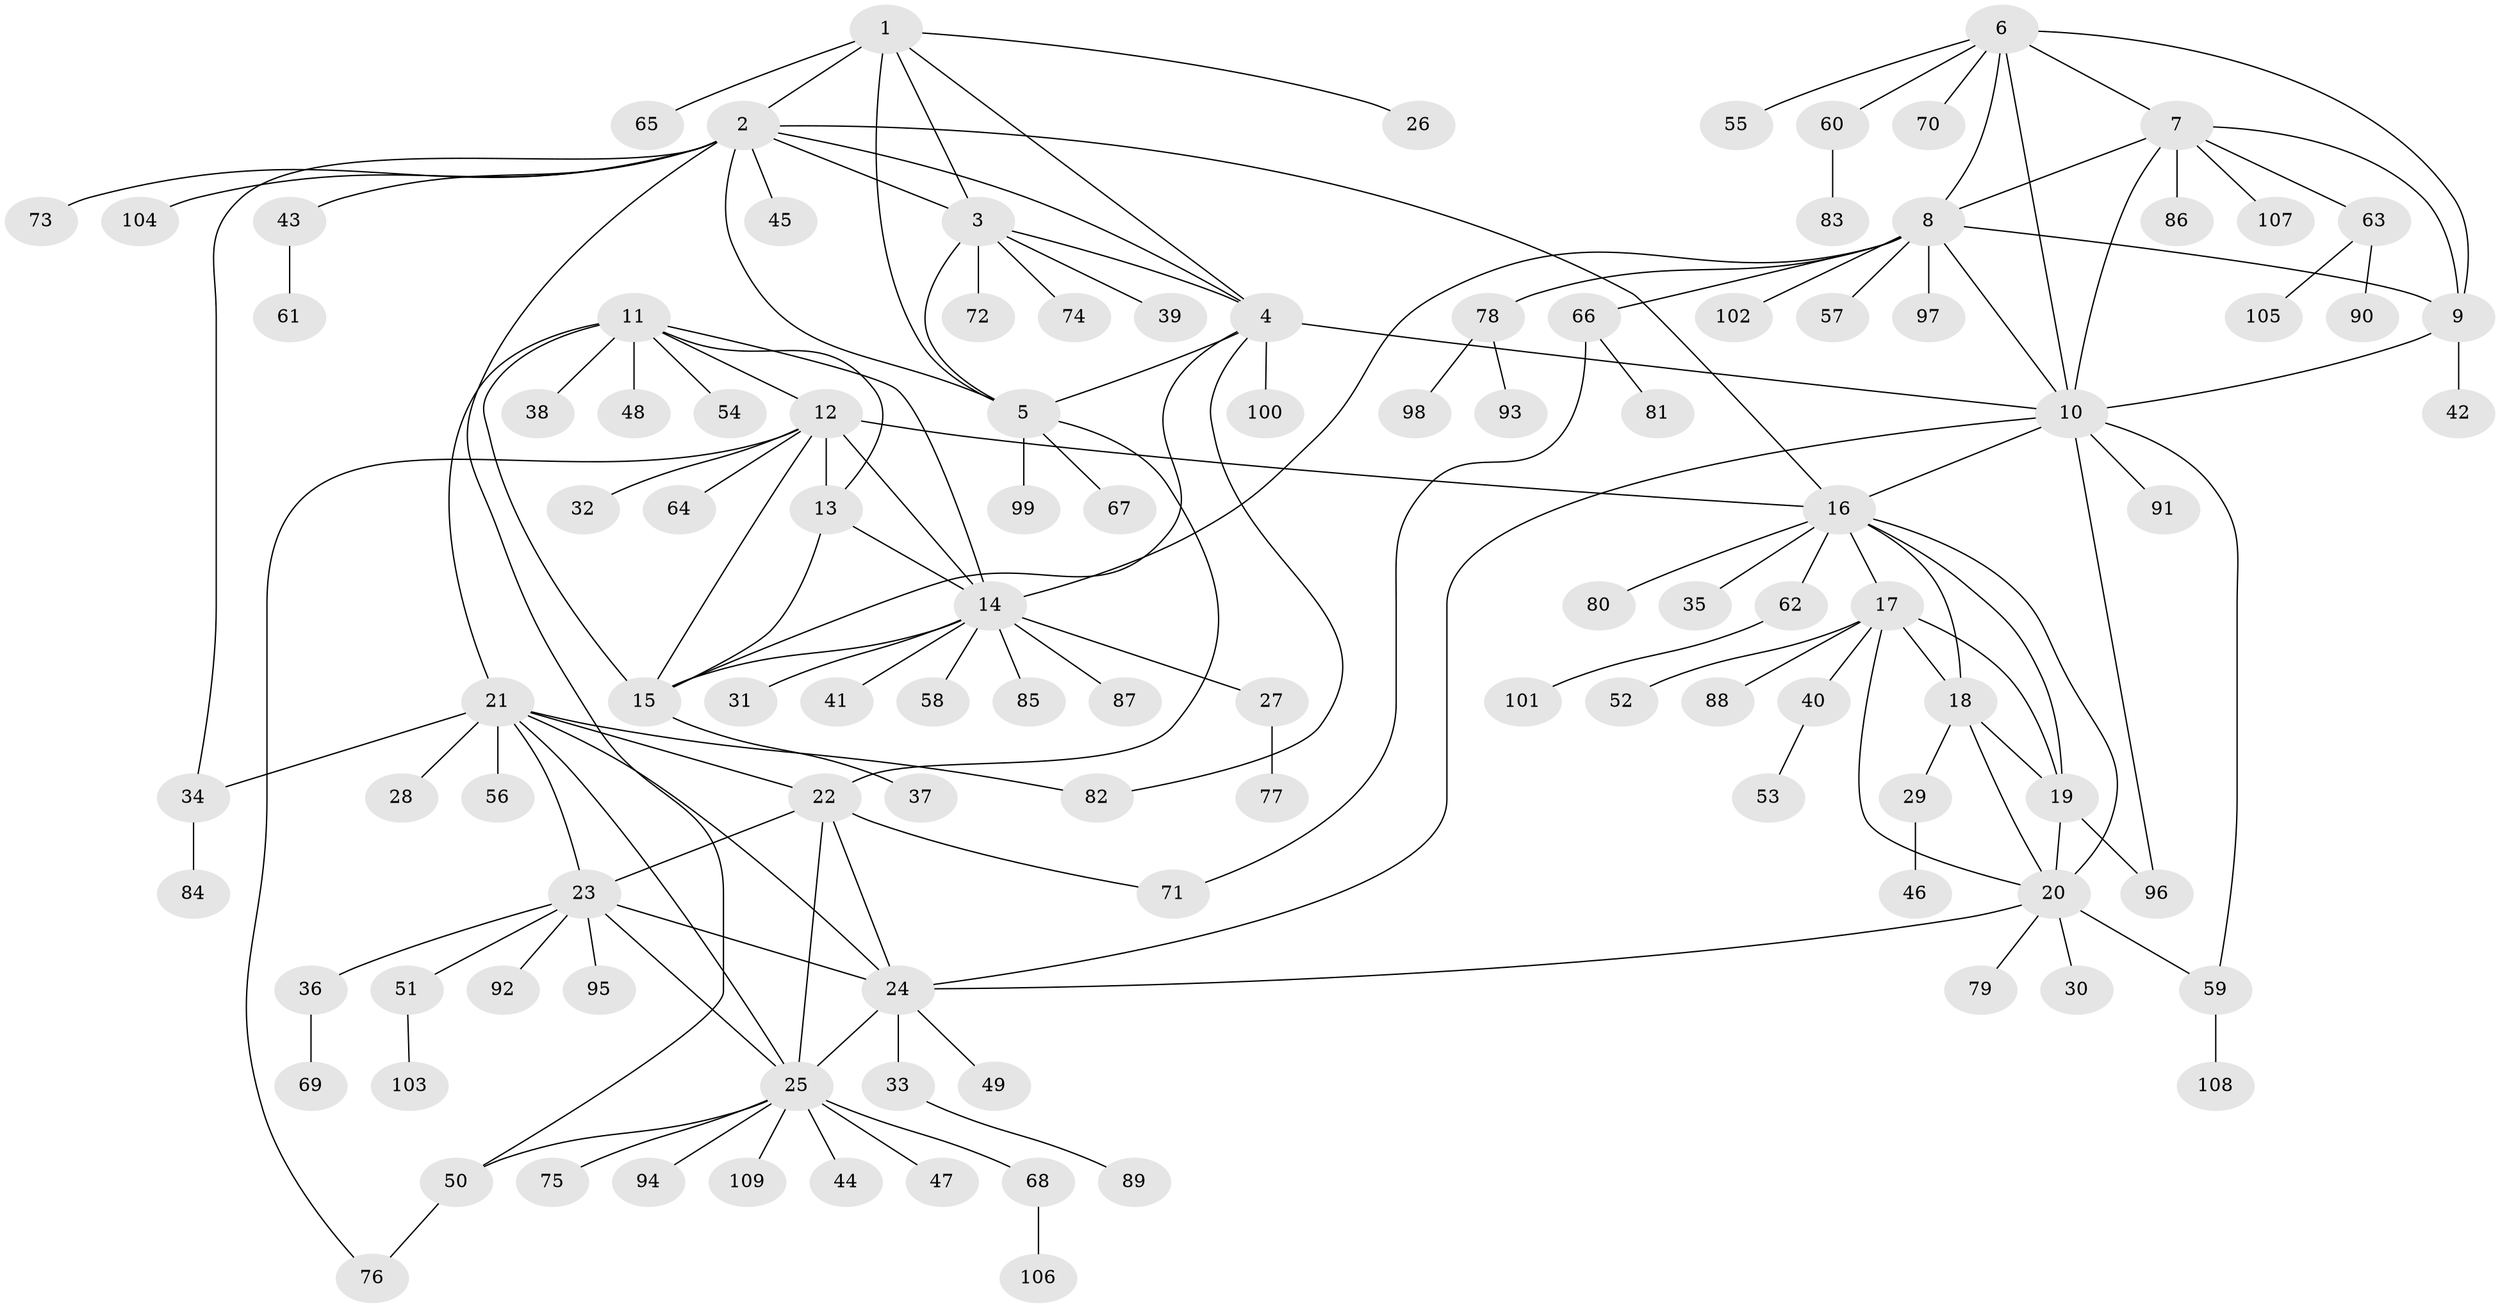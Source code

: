 // Generated by graph-tools (version 1.1) at 2025/26/03/09/25 03:26:36]
// undirected, 109 vertices, 151 edges
graph export_dot {
graph [start="1"]
  node [color=gray90,style=filled];
  1;
  2;
  3;
  4;
  5;
  6;
  7;
  8;
  9;
  10;
  11;
  12;
  13;
  14;
  15;
  16;
  17;
  18;
  19;
  20;
  21;
  22;
  23;
  24;
  25;
  26;
  27;
  28;
  29;
  30;
  31;
  32;
  33;
  34;
  35;
  36;
  37;
  38;
  39;
  40;
  41;
  42;
  43;
  44;
  45;
  46;
  47;
  48;
  49;
  50;
  51;
  52;
  53;
  54;
  55;
  56;
  57;
  58;
  59;
  60;
  61;
  62;
  63;
  64;
  65;
  66;
  67;
  68;
  69;
  70;
  71;
  72;
  73;
  74;
  75;
  76;
  77;
  78;
  79;
  80;
  81;
  82;
  83;
  84;
  85;
  86;
  87;
  88;
  89;
  90;
  91;
  92;
  93;
  94;
  95;
  96;
  97;
  98;
  99;
  100;
  101;
  102;
  103;
  104;
  105;
  106;
  107;
  108;
  109;
  1 -- 2;
  1 -- 3;
  1 -- 4;
  1 -- 5;
  1 -- 26;
  1 -- 65;
  2 -- 3;
  2 -- 4;
  2 -- 5;
  2 -- 16;
  2 -- 34;
  2 -- 43;
  2 -- 45;
  2 -- 50;
  2 -- 73;
  2 -- 104;
  3 -- 4;
  3 -- 5;
  3 -- 39;
  3 -- 72;
  3 -- 74;
  4 -- 5;
  4 -- 10;
  4 -- 15;
  4 -- 82;
  4 -- 100;
  5 -- 22;
  5 -- 67;
  5 -- 99;
  6 -- 7;
  6 -- 8;
  6 -- 9;
  6 -- 10;
  6 -- 55;
  6 -- 60;
  6 -- 70;
  7 -- 8;
  7 -- 9;
  7 -- 10;
  7 -- 63;
  7 -- 86;
  7 -- 107;
  8 -- 9;
  8 -- 10;
  8 -- 14;
  8 -- 57;
  8 -- 66;
  8 -- 78;
  8 -- 97;
  8 -- 102;
  9 -- 10;
  9 -- 42;
  10 -- 16;
  10 -- 24;
  10 -- 59;
  10 -- 91;
  10 -- 96;
  11 -- 12;
  11 -- 13;
  11 -- 14;
  11 -- 15;
  11 -- 21;
  11 -- 38;
  11 -- 48;
  11 -- 54;
  12 -- 13;
  12 -- 14;
  12 -- 15;
  12 -- 16;
  12 -- 32;
  12 -- 64;
  12 -- 76;
  13 -- 14;
  13 -- 15;
  14 -- 15;
  14 -- 27;
  14 -- 31;
  14 -- 41;
  14 -- 58;
  14 -- 85;
  14 -- 87;
  15 -- 37;
  16 -- 17;
  16 -- 18;
  16 -- 19;
  16 -- 20;
  16 -- 35;
  16 -- 62;
  16 -- 80;
  17 -- 18;
  17 -- 19;
  17 -- 20;
  17 -- 40;
  17 -- 52;
  17 -- 88;
  18 -- 19;
  18 -- 20;
  18 -- 29;
  19 -- 20;
  19 -- 96;
  20 -- 24;
  20 -- 30;
  20 -- 59;
  20 -- 79;
  21 -- 22;
  21 -- 23;
  21 -- 24;
  21 -- 25;
  21 -- 28;
  21 -- 34;
  21 -- 56;
  21 -- 82;
  22 -- 23;
  22 -- 24;
  22 -- 25;
  22 -- 71;
  23 -- 24;
  23 -- 25;
  23 -- 36;
  23 -- 51;
  23 -- 92;
  23 -- 95;
  24 -- 25;
  24 -- 33;
  24 -- 49;
  25 -- 44;
  25 -- 47;
  25 -- 50;
  25 -- 68;
  25 -- 75;
  25 -- 94;
  25 -- 109;
  27 -- 77;
  29 -- 46;
  33 -- 89;
  34 -- 84;
  36 -- 69;
  40 -- 53;
  43 -- 61;
  50 -- 76;
  51 -- 103;
  59 -- 108;
  60 -- 83;
  62 -- 101;
  63 -- 90;
  63 -- 105;
  66 -- 71;
  66 -- 81;
  68 -- 106;
  78 -- 93;
  78 -- 98;
}
